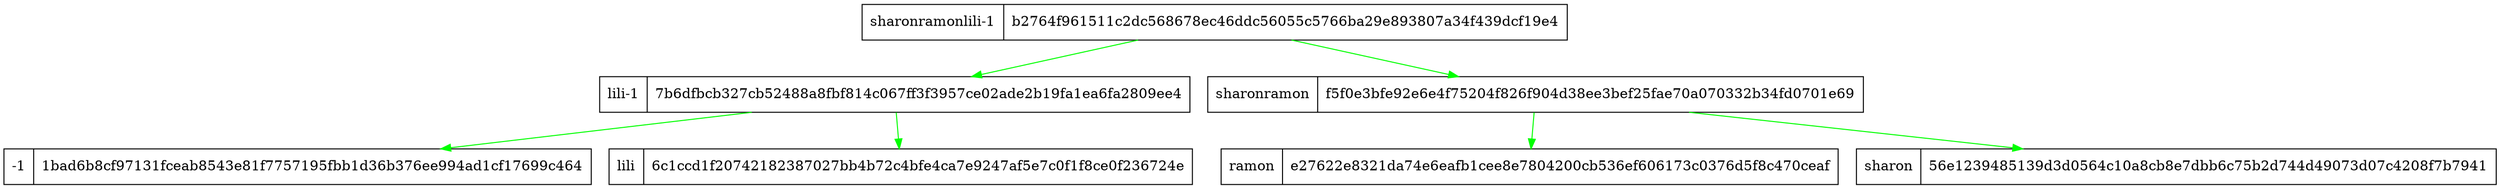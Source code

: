 digraph G{
node[shape=record]
edge[color="green"]
node6 [label = "  sharonramonlili-1|b2764f961511c2dc568678ec46ddc56055c5766ba29e893807a34f439dcf19e4  "]; 
node6 -> node8
node6 -> node7
node7 [label = "  sharonramon|f5f0e3bfe92e6e4f75204f826f904d38ee3bef25fae70a070332b34fd0701e69  "]; 
node7 -> node2
node7 -> node1
node1 [label = "  sharon|56e1239485139d3d0564c10a8cb8e7dbb6c75b2d744d49073d07c4208f7b7941  "]; 
node2 [label = "  ramon|e27622e8321da74e6eafb1cee8e7804200cb536ef606173c0376d5f8c470ceaf  "]; 
node8 [label = "  lili-1|7b6dfbcb327cb52488a8fbf814c067ff3f3957ce02ade2b19fa1ea6fa2809ee4  "]; 
node8 -> node5
node8 -> node4
node4 [label = "  lili|6c1ccd1f20742182387027bb4b72c4bfe4ca7e9247af5e7c0f1f8ce0f236724e  "]; 
node5 [label = "  -1|1bad6b8cf97131fceab8543e81f7757195fbb1d36b376ee994ad1cf17699c464  "]; 
}
digraph G{
node[shape=record]
edge[color="green"]
node6 [label = "  sharonramonlili-1|b2764f961511c2dc568678ec46ddc56055c5766ba29e893807a34f439dcf19e4  "]; 
node6 -> node8
node6 -> node7
node7 [label = "  sharonramon|f5f0e3bfe92e6e4f75204f826f904d38ee3bef25fae70a070332b34fd0701e69  "]; 
node7 -> node2
node7 -> node1
node1 [label = "  sharon|56e1239485139d3d0564c10a8cb8e7dbb6c75b2d744d49073d07c4208f7b7941  "]; 
node2 [label = "  ramon|e27622e8321da74e6eafb1cee8e7804200cb536ef606173c0376d5f8c470ceaf  "]; 
node8 [label = "  lili-1|7b6dfbcb327cb52488a8fbf814c067ff3f3957ce02ade2b19fa1ea6fa2809ee4  "]; 
node8 -> node5
node8 -> node4
node4 [label = "  lili|6c1ccd1f20742182387027bb4b72c4bfe4ca7e9247af5e7c0f1f8ce0f236724e  "]; 
node5 [label = "  -1|1bad6b8cf97131fceab8543e81f7757195fbb1d36b376ee994ad1cf17699c464  "]; 
}
